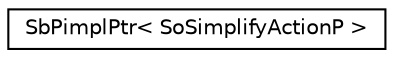 digraph "Graphical Class Hierarchy"
{
 // LATEX_PDF_SIZE
  edge [fontname="Helvetica",fontsize="10",labelfontname="Helvetica",labelfontsize="10"];
  node [fontname="Helvetica",fontsize="10",shape=record];
  rankdir="LR";
  Node0 [label="SbPimplPtr\< SoSimplifyActionP \>",height=0.2,width=0.4,color="black", fillcolor="white", style="filled",URL="$classSbPimplPtr.html",tooltip=" "];
}
